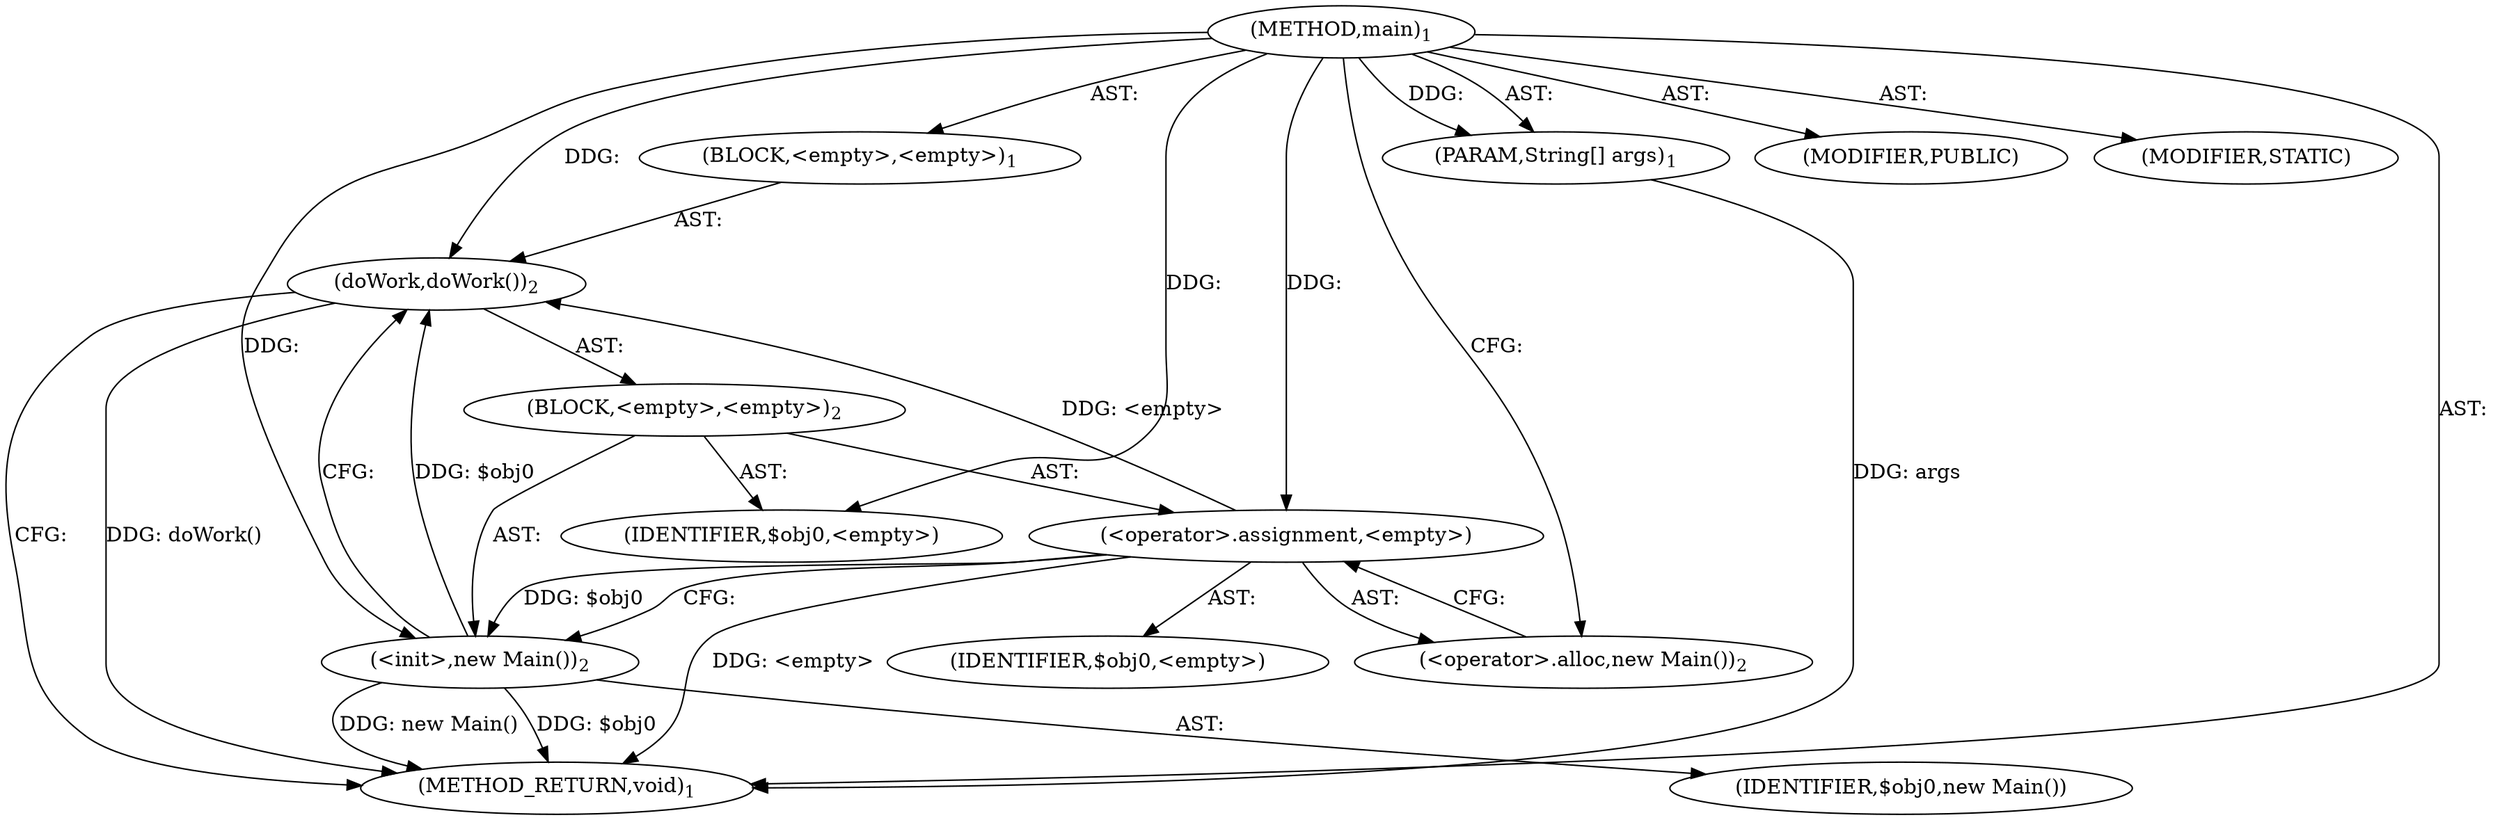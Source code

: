 digraph "main" {  
"17" [label = <(METHOD,main)<SUB>1</SUB>> ]
"18" [label = <(PARAM,String[] args)<SUB>1</SUB>> ]
"19" [label = <(BLOCK,&lt;empty&gt;,&lt;empty&gt;)<SUB>1</SUB>> ]
"20" [label = <(doWork,doWork())<SUB>2</SUB>> ]
"21" [label = <(BLOCK,&lt;empty&gt;,&lt;empty&gt;)<SUB>2</SUB>> ]
"22" [label = <(&lt;operator&gt;.assignment,&lt;empty&gt;)> ]
"23" [label = <(IDENTIFIER,$obj0,&lt;empty&gt;)> ]
"24" [label = <(&lt;operator&gt;.alloc,new Main())<SUB>2</SUB>> ]
"25" [label = <(&lt;init&gt;,new Main())<SUB>2</SUB>> ]
"26" [label = <(IDENTIFIER,$obj0,new Main())> ]
"27" [label = <(IDENTIFIER,$obj0,&lt;empty&gt;)> ]
"28" [label = <(MODIFIER,PUBLIC)> ]
"29" [label = <(MODIFIER,STATIC)> ]
"30" [label = <(METHOD_RETURN,void)<SUB>1</SUB>> ]
  "17" -> "18"  [ label = "AST: "] 
  "17" -> "19"  [ label = "AST: "] 
  "17" -> "28"  [ label = "AST: "] 
  "17" -> "29"  [ label = "AST: "] 
  "17" -> "30"  [ label = "AST: "] 
  "19" -> "20"  [ label = "AST: "] 
  "20" -> "21"  [ label = "AST: "] 
  "21" -> "22"  [ label = "AST: "] 
  "21" -> "25"  [ label = "AST: "] 
  "21" -> "27"  [ label = "AST: "] 
  "22" -> "23"  [ label = "AST: "] 
  "22" -> "24"  [ label = "AST: "] 
  "25" -> "26"  [ label = "AST: "] 
  "20" -> "30"  [ label = "CFG: "] 
  "22" -> "25"  [ label = "CFG: "] 
  "25" -> "20"  [ label = "CFG: "] 
  "24" -> "22"  [ label = "CFG: "] 
  "17" -> "24"  [ label = "CFG: "] 
  "18" -> "30"  [ label = "DDG: args"] 
  "22" -> "30"  [ label = "DDG: &lt;empty&gt;"] 
  "25" -> "30"  [ label = "DDG: $obj0"] 
  "25" -> "30"  [ label = "DDG: new Main()"] 
  "20" -> "30"  [ label = "DDG: doWork()"] 
  "17" -> "18"  [ label = "DDG: "] 
  "22" -> "20"  [ label = "DDG: &lt;empty&gt;"] 
  "25" -> "20"  [ label = "DDG: $obj0"] 
  "17" -> "20"  [ label = "DDG: "] 
  "17" -> "22"  [ label = "DDG: "] 
  "17" -> "27"  [ label = "DDG: "] 
  "22" -> "25"  [ label = "DDG: $obj0"] 
  "17" -> "25"  [ label = "DDG: "] 
}
